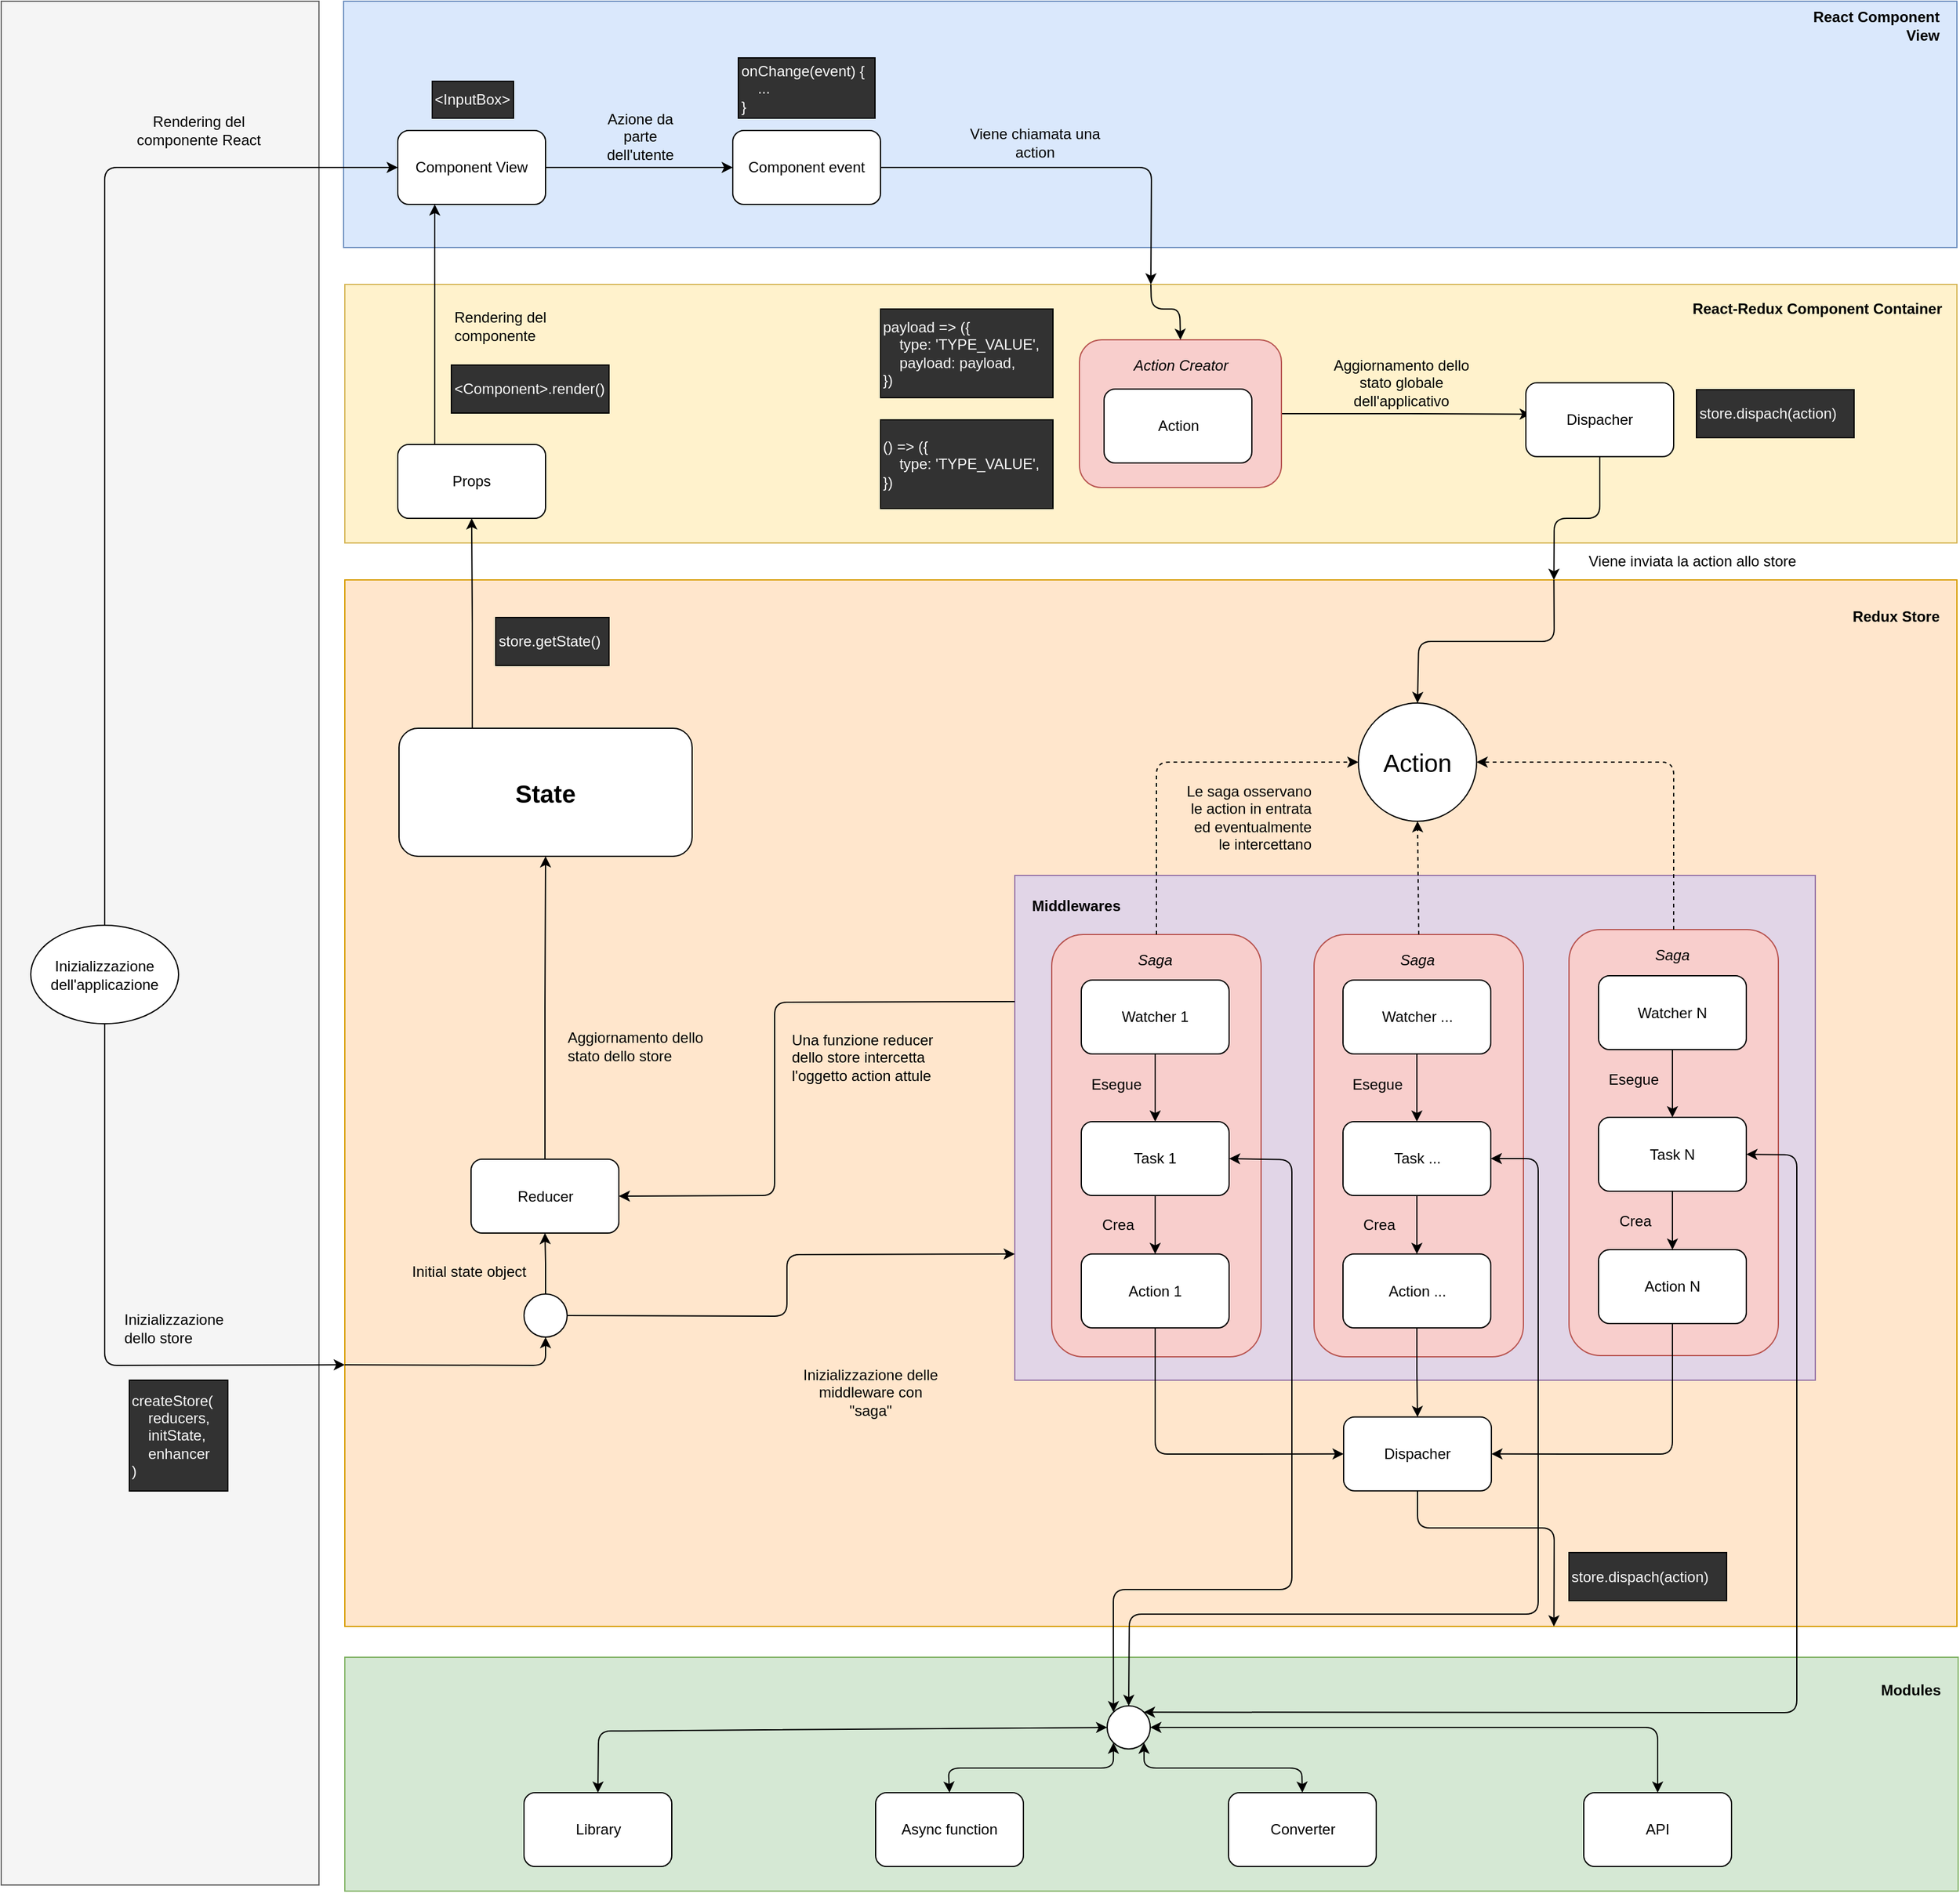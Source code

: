 <mxfile version="10.9.2"><diagram id="uriUVrd0mibFZnge7TzD" name="Page-1"><mxGraphModel dx="1683" dy="925" grid="1" gridSize="10" guides="1" tooltips="1" connect="1" arrows="1" fold="1" page="1" pageScale="1" pageWidth="1654" pageHeight="2336" math="0" shadow="0"><root><mxCell id="0"/><mxCell id="1" parent="0"/><mxCell id="_n1DeUMZnaFZuRZi_ek6-73" value="" style="rounded=0;whiteSpace=wrap;html=1;fillColor=#ffe6cc;strokeColor=#d79b00;glass=0;comic=0;shadow=0;" parent="1" vertex="1"><mxGeometry x="311" y="500" width="1309" height="850" as="geometry"/></mxCell><mxCell id="efYMD06EcbU7U___RcQK-24" value="" style="rounded=0;whiteSpace=wrap;html=1;fillColor=#e1d5e7;strokeColor=#9673a6;" parent="1" vertex="1"><mxGeometry x="855" y="740" width="650" height="410" as="geometry"/></mxCell><mxCell id="efYMD06EcbU7U___RcQK-9" value="" style="rounded=0;whiteSpace=wrap;html=1;fillColor=#fff2cc;strokeColor=#d6b656;" parent="1" vertex="1"><mxGeometry x="311" y="260" width="1309" height="210" as="geometry"/></mxCell><mxCell id="efYMD06EcbU7U___RcQK-7" style="edgeStyle=orthogonalEdgeStyle;rounded=0;orthogonalLoop=1;jettySize=auto;html=1;exitX=1;exitY=0.5;exitDx=0;exitDy=0;entryX=0.033;entryY=0.424;entryDx=0;entryDy=0;entryPerimeter=0;" parent="1" source="_n1DeUMZnaFZuRZi_ek6-49" target="_n1DeUMZnaFZuRZi_ek6-11" edge="1"><mxGeometry relative="1" as="geometry"/></mxCell><mxCell id="_n1DeUMZnaFZuRZi_ek6-49" value="" style="rounded=1;whiteSpace=wrap;html=1;align=left;fillColor=#f8cecc;strokeColor=#b85450;" parent="1" vertex="1"><mxGeometry x="907.5" y="305" width="164" height="120" as="geometry"/></mxCell><mxCell id="GUiGkY_drSPfvhqUomxk-43" value="" style="rounded=0;whiteSpace=wrap;html=1;fillColor=#d5e8d4;strokeColor=#82b366;" parent="1" vertex="1"><mxGeometry x="311" y="1375" width="1310" height="190" as="geometry"/></mxCell><mxCell id="GUiGkY_drSPfvhqUomxk-91" value="" style="rounded=0;whiteSpace=wrap;html=1;fillColor=#f5f5f5;align=left;strokeColor=#666666;fontColor=#333333;" parent="1" vertex="1"><mxGeometry x="32" y="30" width="258" height="1530" as="geometry"/></mxCell><mxCell id="GUiGkY_drSPfvhqUomxk-38" value="" style="rounded=0;whiteSpace=wrap;html=1;fillColor=#dae8fc;strokeColor=#6c8ebf;" parent="1" vertex="1"><mxGeometry x="310" y="30" width="1310" height="200" as="geometry"/></mxCell><mxCell id="GUiGkY_drSPfvhqUomxk-2" value="Component event" style="rounded=1;whiteSpace=wrap;html=1;" parent="1" vertex="1"><mxGeometry x="626" y="135" width="120" height="60" as="geometry"/></mxCell><mxCell id="GUiGkY_drSPfvhqUomxk-8" style="edgeStyle=orthogonalEdgeStyle;rounded=0;orthogonalLoop=1;jettySize=auto;html=1;exitX=1;exitY=0.5;exitDx=0;exitDy=0;entryX=0;entryY=0.5;entryDx=0;entryDy=0;" parent="1" source="GUiGkY_drSPfvhqUomxk-3" target="GUiGkY_drSPfvhqUomxk-2" edge="1"><mxGeometry relative="1" as="geometry"/></mxCell><mxCell id="GUiGkY_drSPfvhqUomxk-3" value="&lt;div&gt;Component View&lt;/div&gt;" style="rounded=1;whiteSpace=wrap;html=1;" parent="1" vertex="1"><mxGeometry x="354" y="135" width="120" height="60" as="geometry"/></mxCell><mxCell id="GUiGkY_drSPfvhqUomxk-33" value="Converter" style="rounded=1;whiteSpace=wrap;html=1;" parent="1" vertex="1"><mxGeometry x="1028.5" y="1485" width="120" height="60" as="geometry"/></mxCell><mxCell id="GUiGkY_drSPfvhqUomxk-45" value="React Component View" style="text;html=1;strokeColor=none;fillColor=none;align=right;verticalAlign=middle;whiteSpace=wrap;rounded=0;fontStyle=1" parent="1" vertex="1"><mxGeometry x="1472.5" y="40" width="135" height="20" as="geometry"/></mxCell><mxCell id="GUiGkY_drSPfvhqUomxk-46" value="Modules" style="text;html=1;strokeColor=none;fillColor=none;align=right;verticalAlign=middle;whiteSpace=wrap;rounded=0;fontStyle=1" parent="1" vertex="1"><mxGeometry x="1538.5" y="1392" width="70" height="20" as="geometry"/></mxCell><mxCell id="GUiGkY_drSPfvhqUomxk-66" value="Azione da parte dell'utente" style="text;html=1;strokeColor=none;fillColor=none;align=center;verticalAlign=middle;whiteSpace=wrap;rounded=0;" parent="1" vertex="1"><mxGeometry x="507.5" y="130" width="86" height="20" as="geometry"/></mxCell><mxCell id="GUiGkY_drSPfvhqUomxk-74" value="&lt;div&gt;Rendering del componente React&lt;br&gt;&lt;/div&gt;" style="text;html=1;strokeColor=none;fillColor=none;align=center;verticalAlign=middle;whiteSpace=wrap;rounded=0;" parent="1" vertex="1"><mxGeometry x="130" y="125" width="125" height="20" as="geometry"/></mxCell><mxCell id="GUiGkY_drSPfvhqUomxk-77" value="&lt;div align=&quot;center&quot;&gt;Inizializzazione dell'applicazione&lt;br&gt;&lt;/div&gt;" style="ellipse;whiteSpace=wrap;html=1;rounded=0;fillColor=#ffffff;align=center;" parent="1" vertex="1"><mxGeometry x="56" y="780.5" width="120" height="80" as="geometry"/></mxCell><mxCell id="GUiGkY_drSPfvhqUomxk-89" value="&lt;div&gt;Rendering del componente&lt;/div&gt;" style="text;html=1;strokeColor=none;fillColor=none;align=left;verticalAlign=middle;whiteSpace=wrap;rounded=0;" parent="1" vertex="1"><mxGeometry x="397.5" y="280" width="85" height="27" as="geometry"/></mxCell><mxCell id="GUiGkY_drSPfvhqUomxk-103" value="React-Redux Component Container" style="text;html=1;strokeColor=none;fillColor=none;align=right;verticalAlign=middle;whiteSpace=wrap;rounded=0;fontStyle=1" parent="1" vertex="1"><mxGeometry x="1380" y="270" width="230" height="20" as="geometry"/></mxCell><mxCell id="GUiGkY_drSPfvhqUomxk-115" value="" style="endArrow=classic;html=1;exitX=0.5;exitY=0;exitDx=0;exitDy=0;entryX=0;entryY=0.5;entryDx=0;entryDy=0;" parent="1" source="GUiGkY_drSPfvhqUomxk-77" target="GUiGkY_drSPfvhqUomxk-3" edge="1"><mxGeometry width="50" height="50" relative="1" as="geometry"><mxPoint x="208.5" y="491.5" as="sourcePoint"/><mxPoint x="258.5" y="441.5" as="targetPoint"/><Array as="points"><mxPoint x="116" y="165"/></Array></mxGeometry></mxCell><mxCell id="_n1DeUMZnaFZuRZi_ek6-1" value="&lt;div&gt;onChange(event) {&lt;/div&gt;&lt;div&gt;&amp;nbsp;&amp;nbsp;&amp;nbsp; ...&lt;/div&gt;&lt;div&gt;}&lt;/div&gt;" style="rounded=0;whiteSpace=wrap;html=1;fillColor=#323232;align=left;fontColor=#f9f9f9;" parent="1" vertex="1"><mxGeometry x="630.5" y="76" width="111" height="49" as="geometry"/></mxCell><mxCell id="_n1DeUMZnaFZuRZi_ek6-2" value="&amp;lt;InputBox&amp;gt;" style="rounded=0;whiteSpace=wrap;html=1;fillColor=#323232;align=left;fontColor=#f9f9f9;" parent="1" vertex="1"><mxGeometry x="382" y="95" width="66" height="30" as="geometry"/></mxCell><mxCell id="_n1DeUMZnaFZuRZi_ek6-7" value="&amp;lt;Component&amp;gt;.render()" style="rounded=0;whiteSpace=wrap;html=1;fillColor=#323232;align=left;fontColor=#f9f9f9;" parent="1" vertex="1"><mxGeometry x="397.5" y="325.5" width="128" height="39" as="geometry"/></mxCell><mxCell id="_n1DeUMZnaFZuRZi_ek6-11" value="Dispacher" style="rounded=1;whiteSpace=wrap;html=1;fontStyle=0" parent="1" vertex="1"><mxGeometry x="1270" y="339.922" width="120" height="60" as="geometry"/></mxCell><mxCell id="_n1DeUMZnaFZuRZi_ek6-20" value="Aggiornamento dello stato globale dell'applicativo" style="text;html=1;strokeColor=none;fillColor=none;align=center;verticalAlign=middle;whiteSpace=wrap;rounded=0;" parent="1" vertex="1"><mxGeometry x="1099" y="322.5" width="140" height="35" as="geometry"/></mxCell><mxCell id="_n1DeUMZnaFZuRZi_ek6-50" value="Action" style="rounded=1;whiteSpace=wrap;html=1;" parent="1" vertex="1"><mxGeometry x="927.5" y="345" width="120" height="60" as="geometry"/></mxCell><mxCell id="_n1DeUMZnaFZuRZi_ek6-74" value="Redux Store" style="text;html=1;strokeColor=none;fillColor=none;align=right;verticalAlign=middle;whiteSpace=wrap;rounded=0;fontStyle=1" parent="1" vertex="1"><mxGeometry x="1517.5" y="520" width="90" height="20" as="geometry"/></mxCell><mxCell id="efYMD06EcbU7U___RcQK-8" style="edgeStyle=orthogonalEdgeStyle;rounded=0;orthogonalLoop=1;jettySize=auto;html=1;exitX=0.25;exitY=0;exitDx=0;exitDy=0;entryX=0.25;entryY=1;entryDx=0;entryDy=0;" parent="1" source="_n1DeUMZnaFZuRZi_ek6-121" target="GUiGkY_drSPfvhqUomxk-3" edge="1"><mxGeometry relative="1" as="geometry"/></mxCell><mxCell id="_n1DeUMZnaFZuRZi_ek6-121" value="Props" style="rounded=1;whiteSpace=wrap;html=1;" parent="1" vertex="1"><mxGeometry x="354" y="390" width="120" height="60" as="geometry"/></mxCell><mxCell id="_n1DeUMZnaFZuRZi_ek6-127" value="Inizializzazione dello store" style="text;html=1;strokeColor=none;fillColor=none;align=left;verticalAlign=middle;whiteSpace=wrap;rounded=0;" parent="1" vertex="1"><mxGeometry x="130" y="1089.5" width="104" height="36" as="geometry"/></mxCell><mxCell id="_n1DeUMZnaFZuRZi_ek6-166" value="&lt;div&gt;createStore(&lt;/div&gt;&lt;div&gt;&amp;nbsp;&amp;nbsp;&amp;nbsp; reducers,&lt;/div&gt;&lt;div&gt;&amp;nbsp;&amp;nbsp;&amp;nbsp; initState,&lt;br&gt;&lt;div&gt;&lt;div&gt;&lt;span&gt;&amp;nbsp;&amp;nbsp;&amp;nbsp; enhancer&lt;/span&gt;&lt;/div&gt;&lt;/div&gt;&lt;/div&gt;&lt;div&gt;)&lt;/div&gt;" style="rounded=0;whiteSpace=wrap;html=1;fillColor=#323232;align=left;fontColor=#f9f9f9;" parent="1" vertex="1"><mxGeometry x="136" y="1150" width="80" height="90" as="geometry"/></mxCell><mxCell id="2xLfJkYGR4apHkAVt_mk-2" value="Library" style="rounded=1;whiteSpace=wrap;html=1;" parent="1" vertex="1"><mxGeometry x="456.5" y="1485" width="120" height="60" as="geometry"/></mxCell><mxCell id="2xLfJkYGR4apHkAVt_mk-3" value="Async function" style="rounded=1;whiteSpace=wrap;html=1;" parent="1" vertex="1"><mxGeometry x="742" y="1485" width="120" height="60" as="geometry"/></mxCell><mxCell id="2xLfJkYGR4apHkAVt_mk-4" value="API" style="rounded=1;whiteSpace=wrap;html=1;" parent="1" vertex="1"><mxGeometry x="1317" y="1485" width="120" height="60" as="geometry"/></mxCell><mxCell id="efYMD06EcbU7U___RcQK-4" value="" style="endArrow=classic;html=1;exitX=1;exitY=0.5;exitDx=0;exitDy=0;entryX=0.5;entryY=0;entryDx=0;entryDy=0;" parent="1" source="GUiGkY_drSPfvhqUomxk-2" target="efYMD06EcbU7U___RcQK-9" edge="1"><mxGeometry width="50" height="50" relative="1" as="geometry"><mxPoint x="800" y="150" as="sourcePoint"/><mxPoint x="870" y="250" as="targetPoint"/><Array as="points"><mxPoint x="966" y="165"/></Array></mxGeometry></mxCell><mxCell id="efYMD06EcbU7U___RcQK-5" value="Viene chiamata una action" style="text;html=1;strokeColor=none;fillColor=none;align=center;verticalAlign=middle;whiteSpace=wrap;rounded=0;" parent="1" vertex="1"><mxGeometry x="800" y="130" width="143" height="30" as="geometry"/></mxCell><mxCell id="efYMD06EcbU7U___RcQK-6" value="Action Creator" style="text;html=1;strokeColor=none;fillColor=none;align=center;verticalAlign=middle;whiteSpace=wrap;rounded=0;fontStyle=2" parent="1" vertex="1"><mxGeometry x="946.5" y="314.5" width="86" height="22" as="geometry"/></mxCell><mxCell id="efYMD06EcbU7U___RcQK-87" style="edgeStyle=orthogonalEdgeStyle;rounded=0;orthogonalLoop=1;jettySize=auto;html=1;exitX=0.5;exitY=0;exitDx=0;exitDy=0;entryX=0.5;entryY=1;entryDx=0;entryDy=0;" parent="1" source="efYMD06EcbU7U___RcQK-11" target="efYMD06EcbU7U___RcQK-12" edge="1"><mxGeometry relative="1" as="geometry"/></mxCell><mxCell id="efYMD06EcbU7U___RcQK-11" value="Reducer" style="rounded=1;whiteSpace=wrap;html=1;" parent="1" vertex="1"><mxGeometry x="413.5" y="970.5" width="120" height="60" as="geometry"/></mxCell><mxCell id="efYMD06EcbU7U___RcQK-16" style="edgeStyle=orthogonalEdgeStyle;rounded=0;orthogonalLoop=1;jettySize=auto;html=1;exitX=0.25;exitY=0;exitDx=0;exitDy=0;entryX=0.5;entryY=1;entryDx=0;entryDy=0;" parent="1" source="efYMD06EcbU7U___RcQK-12" target="_n1DeUMZnaFZuRZi_ek6-121" edge="1"><mxGeometry relative="1" as="geometry"/></mxCell><mxCell id="efYMD06EcbU7U___RcQK-12" value="State" style="rounded=1;whiteSpace=wrap;html=1;fontStyle=1;fontSize=20;" parent="1" vertex="1"><mxGeometry x="355" y="620.5" width="238" height="104" as="geometry"/></mxCell><mxCell id="efYMD06EcbU7U___RcQK-13" value="&lt;div&gt;Aggiornamento dello stato dello store&lt;br&gt;&lt;/div&gt;" style="text;html=1;strokeColor=none;fillColor=none;align=left;verticalAlign=middle;whiteSpace=wrap;rounded=0;" parent="1" vertex="1"><mxGeometry x="489.5" y="853.5" width="116" height="50" as="geometry"/></mxCell><mxCell id="efYMD06EcbU7U___RcQK-14" value="store.getState()" style="rounded=0;whiteSpace=wrap;html=1;fillColor=#323232;align=left;fontColor=#f9f9f9;" parent="1" vertex="1"><mxGeometry x="433.5" y="530.5" width="92" height="39" as="geometry"/></mxCell><mxCell id="efYMD06EcbU7U___RcQK-15" value="Initial state object" style="text;html=1;strokeColor=none;fillColor=none;align=center;verticalAlign=middle;whiteSpace=wrap;rounded=0;" parent="1" vertex="1"><mxGeometry x="354" y="1052" width="116" height="20" as="geometry"/></mxCell><mxCell id="efYMD06EcbU7U___RcQK-17" value="&lt;div&gt;payload =&amp;gt; ({&lt;/div&gt;&lt;div&gt;&amp;nbsp;&amp;nbsp;&amp;nbsp; type: 'TYPE_VALUE',&lt;/div&gt;&lt;div&gt;&amp;nbsp;&amp;nbsp;&amp;nbsp; payload: payload,&lt;br&gt;&lt;/div&gt;&lt;div&gt;})&lt;br&gt;&lt;/div&gt;" style="rounded=0;whiteSpace=wrap;html=1;fillColor=#323232;align=left;fontColor=#f9f9f9;" parent="1" vertex="1"><mxGeometry x="746" y="280" width="140" height="72" as="geometry"/></mxCell><mxCell id="efYMD06EcbU7U___RcQK-18" value="&lt;div&gt;() =&amp;gt; ({&lt;/div&gt;&lt;div&gt;&amp;nbsp;&amp;nbsp;&amp;nbsp; type: 'TYPE_VALUE',&lt;/div&gt;&lt;div&gt;})&lt;br&gt;&lt;/div&gt;" style="rounded=0;whiteSpace=wrap;html=1;fillColor=#323232;align=left;fontColor=#f9f9f9;" parent="1" vertex="1"><mxGeometry x="746" y="370" width="140" height="72" as="geometry"/></mxCell><mxCell id="efYMD06EcbU7U___RcQK-19" value="store.dispach(action)" style="rounded=0;whiteSpace=wrap;html=1;fillColor=#323232;align=left;fontColor=#f9f9f9;" parent="1" vertex="1"><mxGeometry x="1408.5" y="345.5" width="128" height="39" as="geometry"/></mxCell><mxCell id="efYMD06EcbU7U___RcQK-21" value="" style="endArrow=classic;html=1;exitX=0.5;exitY=0;exitDx=0;exitDy=0;entryX=0.5;entryY=0;entryDx=0;entryDy=0;" parent="1" source="efYMD06EcbU7U___RcQK-9" target="_n1DeUMZnaFZuRZi_ek6-49" edge="1"><mxGeometry width="50" height="50" relative="1" as="geometry"><mxPoint x="980" y="290" as="sourcePoint"/><mxPoint x="1030" y="240" as="targetPoint"/><Array as="points"><mxPoint x="966" y="280"/><mxPoint x="989" y="280"/></Array></mxGeometry></mxCell><mxCell id="efYMD06EcbU7U___RcQK-22" value="" style="endArrow=classic;html=1;exitX=0.5;exitY=1;exitDx=0;exitDy=0;entryX=0.75;entryY=0;entryDx=0;entryDy=0;" parent="1" source="_n1DeUMZnaFZuRZi_ek6-11" target="_n1DeUMZnaFZuRZi_ek6-73" edge="1"><mxGeometry width="50" height="50" relative="1" as="geometry"><mxPoint x="1410" y="450" as="sourcePoint"/><mxPoint x="1460" y="400" as="targetPoint"/><Array as="points"><mxPoint x="1330" y="450"/><mxPoint x="1293" y="450"/></Array></mxGeometry></mxCell><mxCell id="efYMD06EcbU7U___RcQK-23" value="Viene inviata la action allo store" style="text;html=1;strokeColor=none;fillColor=none;align=left;verticalAlign=middle;whiteSpace=wrap;rounded=0;" parent="1" vertex="1"><mxGeometry x="1319" y="470" width="194" height="30" as="geometry"/></mxCell><mxCell id="efYMD06EcbU7U___RcQK-33" value="Middlewares" style="text;html=1;strokeColor=none;fillColor=none;align=left;verticalAlign=middle;whiteSpace=wrap;rounded=0;fontStyle=1" parent="1" vertex="1"><mxGeometry x="867" y="755" width="78" height="20" as="geometry"/></mxCell><mxCell id="efYMD06EcbU7U___RcQK-35" value="" style="rounded=1;whiteSpace=wrap;html=1;align=left;fillColor=#f8cecc;strokeColor=#b85450;" parent="1" vertex="1"><mxGeometry x="885" y="788" width="170" height="343" as="geometry"/></mxCell><mxCell id="efYMD06EcbU7U___RcQK-38" value="Saga" style="text;html=1;strokeColor=none;fillColor=none;align=center;verticalAlign=middle;whiteSpace=wrap;rounded=0;fontStyle=2" parent="1" vertex="1"><mxGeometry x="926" y="797.5" width="86" height="22" as="geometry"/></mxCell><mxCell id="efYMD06EcbU7U___RcQK-110" style="edgeStyle=orthogonalEdgeStyle;rounded=0;orthogonalLoop=1;jettySize=auto;html=1;exitX=0.5;exitY=1;exitDx=0;exitDy=0;entryX=0.5;entryY=0;entryDx=0;entryDy=0;startArrow=none;startFill=0;endArrow=classic;endFill=1;" parent="1" source="efYMD06EcbU7U___RcQK-40" target="efYMD06EcbU7U___RcQK-102" edge="1"><mxGeometry relative="1" as="geometry"/></mxCell><mxCell id="efYMD06EcbU7U___RcQK-40" value="Watcher 1" style="rounded=1;whiteSpace=wrap;html=1;" parent="1" vertex="1"><mxGeometry x="909" y="825" width="120" height="60" as="geometry"/></mxCell><mxCell id="efYMD06EcbU7U___RcQK-85" value="Esegue" style="text;html=1;strokeColor=none;fillColor=none;align=right;verticalAlign=middle;whiteSpace=wrap;rounded=0;" parent="1" vertex="1"><mxGeometry x="910.786" y="894.5" width="49" height="30" as="geometry"/></mxCell><mxCell id="efYMD06EcbU7U___RcQK-88" value="Una funzione reducer dello store intercetta l'oggetto action attule" style="text;html=1;strokeColor=none;fillColor=none;align=left;verticalAlign=middle;whiteSpace=wrap;rounded=0;" parent="1" vertex="1"><mxGeometry x="672" y="869" width="128" height="37" as="geometry"/></mxCell><mxCell id="efYMD06EcbU7U___RcQK-92" style="edgeStyle=orthogonalEdgeStyle;rounded=0;orthogonalLoop=1;jettySize=auto;html=1;exitX=0.5;exitY=0;exitDx=0;exitDy=0;entryX=0.5;entryY=1;entryDx=0;entryDy=0;" parent="1" source="efYMD06EcbU7U___RcQK-90" target="efYMD06EcbU7U___RcQK-11" edge="1"><mxGeometry relative="1" as="geometry"/></mxCell><mxCell id="efYMD06EcbU7U___RcQK-90" value="" style="ellipse;whiteSpace=wrap;html=1;aspect=fixed;fontSize=20;align=right;" parent="1" vertex="1"><mxGeometry x="456.5" y="1080" width="35" height="35" as="geometry"/></mxCell><mxCell id="efYMD06EcbU7U___RcQK-96" value="Inizializzazione delle middleware con &quot;saga&quot;" style="text;html=1;strokeColor=none;fillColor=none;align=center;verticalAlign=middle;whiteSpace=wrap;rounded=0;" parent="1" vertex="1"><mxGeometry x="680" y="1138.5" width="116" height="43" as="geometry"/></mxCell><mxCell id="efYMD06EcbU7U___RcQK-123" style="edgeStyle=orthogonalEdgeStyle;rounded=0;orthogonalLoop=1;jettySize=auto;html=1;exitX=0.5;exitY=1;exitDx=0;exitDy=0;entryX=0.5;entryY=0;entryDx=0;entryDy=0;startArrow=none;startFill=0;endArrow=classic;endFill=1;" parent="1" source="efYMD06EcbU7U___RcQK-102" target="efYMD06EcbU7U___RcQK-122" edge="1"><mxGeometry relative="1" as="geometry"/></mxCell><mxCell id="efYMD06EcbU7U___RcQK-102" value="Task 1" style="rounded=1;whiteSpace=wrap;html=1;" parent="1" vertex="1"><mxGeometry x="909" y="940" width="120" height="60" as="geometry"/></mxCell><mxCell id="efYMD06EcbU7U___RcQK-122" value="Action 1" style="rounded=1;whiteSpace=wrap;html=1;" parent="1" vertex="1"><mxGeometry x="909" y="1047.5" width="120" height="60" as="geometry"/></mxCell><mxCell id="efYMD06EcbU7U___RcQK-128" value="Crea" style="text;html=1;strokeColor=none;fillColor=none;align=right;verticalAlign=middle;whiteSpace=wrap;rounded=0;" parent="1" vertex="1"><mxGeometry x="904.786" y="1009" width="49" height="30" as="geometry"/></mxCell><mxCell id="efYMD06EcbU7U___RcQK-150" value="" style="ellipse;whiteSpace=wrap;html=1;aspect=fixed;align=right;" parent="1" vertex="1"><mxGeometry x="930" y="1414.5" width="35" height="35" as="geometry"/></mxCell><mxCell id="efYMD06EcbU7U___RcQK-154" value="" style="endArrow=classic;startArrow=classic;html=1;exitX=0.5;exitY=0;exitDx=0;exitDy=0;entryX=0;entryY=0.5;entryDx=0;entryDy=0;" parent="1" source="2xLfJkYGR4apHkAVt_mk-2" target="efYMD06EcbU7U___RcQK-150" edge="1"><mxGeometry width="50" height="50" relative="1" as="geometry"><mxPoint x="511" y="1465" as="sourcePoint"/><mxPoint x="561" y="1415" as="targetPoint"/><Array as="points"><mxPoint x="517" y="1435"/></Array></mxGeometry></mxCell><mxCell id="efYMD06EcbU7U___RcQK-155" value="" style="endArrow=classic;startArrow=classic;html=1;exitX=0.5;exitY=0;exitDx=0;exitDy=0;entryX=0;entryY=1;entryDx=0;entryDy=0;" parent="1" source="2xLfJkYGR4apHkAVt_mk-3" target="efYMD06EcbU7U___RcQK-150" edge="1"><mxGeometry width="50" height="50" relative="1" as="geometry"><mxPoint x="771" y="1475" as="sourcePoint"/><mxPoint x="821" y="1425" as="targetPoint"/><Array as="points"><mxPoint x="801" y="1465"/><mxPoint x="935" y="1465"/></Array></mxGeometry></mxCell><mxCell id="efYMD06EcbU7U___RcQK-156" value="" style="endArrow=classic;startArrow=classic;html=1;exitX=0.5;exitY=0;exitDx=0;exitDy=0;entryX=1;entryY=1;entryDx=0;entryDy=0;" parent="1" source="GUiGkY_drSPfvhqUomxk-33" target="efYMD06EcbU7U___RcQK-150" edge="1"><mxGeometry width="50" height="50" relative="1" as="geometry"><mxPoint x="1061" y="1485" as="sourcePoint"/><mxPoint x="1111" y="1435" as="targetPoint"/><Array as="points"><mxPoint x="1088" y="1465"/><mxPoint x="960" y="1465"/></Array></mxGeometry></mxCell><mxCell id="efYMD06EcbU7U___RcQK-157" value="" style="endArrow=classic;startArrow=classic;html=1;exitX=0.5;exitY=0;exitDx=0;exitDy=0;entryX=1;entryY=0.5;entryDx=0;entryDy=0;" parent="1" source="2xLfJkYGR4apHkAVt_mk-4" target="efYMD06EcbU7U___RcQK-150" edge="1"><mxGeometry width="50" height="50" relative="1" as="geometry"><mxPoint x="1371" y="1465" as="sourcePoint"/><mxPoint x="1421" y="1415" as="targetPoint"/><Array as="points"><mxPoint x="1377" y="1432"/></Array></mxGeometry></mxCell><mxCell id="3OHKj5QDc_YKVEsFxavA-1" value="Action" style="ellipse;whiteSpace=wrap;html=1;aspect=fixed;fontSize=20;align=center;" parent="1" vertex="1"><mxGeometry x="1134" y="600" width="96" height="96" as="geometry"/></mxCell><mxCell id="3OHKj5QDc_YKVEsFxavA-2" value="" style="endArrow=classic;html=1;exitX=0.75;exitY=0;exitDx=0;exitDy=0;entryX=0.5;entryY=0;entryDx=0;entryDy=0;" parent="1" source="_n1DeUMZnaFZuRZi_ek6-73" target="3OHKj5QDc_YKVEsFxavA-1" edge="1"><mxGeometry width="50" height="50" relative="1" as="geometry"><mxPoint x="1270" y="560" as="sourcePoint"/><mxPoint x="1320" y="510" as="targetPoint"/><Array as="points"><mxPoint x="1293" y="550"/><mxPoint x="1183" y="550"/></Array></mxGeometry></mxCell><mxCell id="3OHKj5QDc_YKVEsFxavA-11" value="" style="rounded=1;whiteSpace=wrap;html=1;align=left;fillColor=#f8cecc;strokeColor=#b85450;" parent="1" vertex="1"><mxGeometry x="1098" y="788" width="170" height="343" as="geometry"/></mxCell><mxCell id="3OHKj5QDc_YKVEsFxavA-12" value="Saga" style="text;html=1;strokeColor=none;fillColor=none;align=center;verticalAlign=middle;whiteSpace=wrap;rounded=0;fontStyle=2" parent="1" vertex="1"><mxGeometry x="1138.5" y="797.5" width="86" height="22" as="geometry"/></mxCell><mxCell id="3OHKj5QDc_YKVEsFxavA-13" style="edgeStyle=orthogonalEdgeStyle;rounded=0;orthogonalLoop=1;jettySize=auto;html=1;exitX=0.5;exitY=1;exitDx=0;exitDy=0;entryX=0.5;entryY=0;entryDx=0;entryDy=0;startArrow=none;startFill=0;endArrow=classic;endFill=1;" parent="1" source="3OHKj5QDc_YKVEsFxavA-14" target="3OHKj5QDc_YKVEsFxavA-17" edge="1"><mxGeometry relative="1" as="geometry"/></mxCell><mxCell id="3OHKj5QDc_YKVEsFxavA-14" value="Watcher ..." style="rounded=1;whiteSpace=wrap;html=1;" parent="1" vertex="1"><mxGeometry x="1121.5" y="825" width="120" height="60" as="geometry"/></mxCell><mxCell id="3OHKj5QDc_YKVEsFxavA-15" value="Esegue" style="text;html=1;strokeColor=none;fillColor=none;align=right;verticalAlign=middle;whiteSpace=wrap;rounded=0;" parent="1" vertex="1"><mxGeometry x="1123.286" y="894.5" width="49" height="30" as="geometry"/></mxCell><mxCell id="3OHKj5QDc_YKVEsFxavA-16" style="edgeStyle=orthogonalEdgeStyle;rounded=0;orthogonalLoop=1;jettySize=auto;html=1;exitX=0.5;exitY=1;exitDx=0;exitDy=0;entryX=0.5;entryY=0;entryDx=0;entryDy=0;startArrow=none;startFill=0;endArrow=classic;endFill=1;" parent="1" source="3OHKj5QDc_YKVEsFxavA-17" target="3OHKj5QDc_YKVEsFxavA-19" edge="1"><mxGeometry relative="1" as="geometry"/></mxCell><mxCell id="3OHKj5QDc_YKVEsFxavA-17" value="Task ..." style="rounded=1;whiteSpace=wrap;html=1;" parent="1" vertex="1"><mxGeometry x="1121.5" y="940" width="120" height="60" as="geometry"/></mxCell><mxCell id="3OHKj5QDc_YKVEsFxavA-18" style="edgeStyle=orthogonalEdgeStyle;rounded=0;orthogonalLoop=1;jettySize=auto;html=1;exitX=0.5;exitY=1;exitDx=0;exitDy=0;entryX=0.5;entryY=0;entryDx=0;entryDy=0;" parent="1" source="3OHKj5QDc_YKVEsFxavA-19" target="3OHKj5QDc_YKVEsFxavA-21" edge="1"><mxGeometry relative="1" as="geometry"/></mxCell><mxCell id="3OHKj5QDc_YKVEsFxavA-19" value="Action ..." style="rounded=1;whiteSpace=wrap;html=1;" parent="1" vertex="1"><mxGeometry x="1121.5" y="1047.5" width="120" height="60" as="geometry"/></mxCell><mxCell id="3OHKj5QDc_YKVEsFxavA-20" value="Crea" style="text;html=1;strokeColor=none;fillColor=none;align=right;verticalAlign=middle;whiteSpace=wrap;rounded=0;" parent="1" vertex="1"><mxGeometry x="1117.286" y="1009" width="49" height="30" as="geometry"/></mxCell><mxCell id="3OHKj5QDc_YKVEsFxavA-21" value="Dispacher" style="rounded=1;whiteSpace=wrap;html=1;fontStyle=0" parent="1" vertex="1"><mxGeometry x="1122" y="1179.922" width="120" height="60" as="geometry"/></mxCell><mxCell id="3OHKj5QDc_YKVEsFxavA-22" value="" style="rounded=1;whiteSpace=wrap;html=1;align=left;fillColor=#f8cecc;strokeColor=#b85450;" parent="1" vertex="1"><mxGeometry x="1305" y="784" width="170" height="346" as="geometry"/></mxCell><mxCell id="3OHKj5QDc_YKVEsFxavA-23" value="Saga" style="text;html=1;strokeColor=none;fillColor=none;align=center;verticalAlign=middle;whiteSpace=wrap;rounded=0;fontStyle=2" parent="1" vertex="1"><mxGeometry x="1346" y="794" width="86" height="22" as="geometry"/></mxCell><mxCell id="3OHKj5QDc_YKVEsFxavA-24" style="edgeStyle=orthogonalEdgeStyle;rounded=0;orthogonalLoop=1;jettySize=auto;html=1;exitX=0.5;exitY=1;exitDx=0;exitDy=0;entryX=0.5;entryY=0;entryDx=0;entryDy=0;startArrow=none;startFill=0;endArrow=classic;endFill=1;" parent="1" source="3OHKj5QDc_YKVEsFxavA-25" target="3OHKj5QDc_YKVEsFxavA-28" edge="1"><mxGeometry relative="1" as="geometry"/></mxCell><mxCell id="3OHKj5QDc_YKVEsFxavA-25" value="Watcher N" style="rounded=1;whiteSpace=wrap;html=1;" parent="1" vertex="1"><mxGeometry x="1329" y="821.5" width="120" height="60" as="geometry"/></mxCell><mxCell id="3OHKj5QDc_YKVEsFxavA-26" value="Esegue" style="text;html=1;strokeColor=none;fillColor=none;align=right;verticalAlign=middle;whiteSpace=wrap;rounded=0;" parent="1" vertex="1"><mxGeometry x="1330.786" y="891" width="49" height="30" as="geometry"/></mxCell><mxCell id="3OHKj5QDc_YKVEsFxavA-27" style="edgeStyle=orthogonalEdgeStyle;rounded=0;orthogonalLoop=1;jettySize=auto;html=1;exitX=0.5;exitY=1;exitDx=0;exitDy=0;entryX=0.5;entryY=0;entryDx=0;entryDy=0;startArrow=none;startFill=0;endArrow=classic;endFill=1;" parent="1" source="3OHKj5QDc_YKVEsFxavA-28" target="3OHKj5QDc_YKVEsFxavA-30" edge="1"><mxGeometry relative="1" as="geometry"/></mxCell><mxCell id="3OHKj5QDc_YKVEsFxavA-28" value="Task N" style="rounded=1;whiteSpace=wrap;html=1;" parent="1" vertex="1"><mxGeometry x="1329" y="936.5" width="120" height="60" as="geometry"/></mxCell><mxCell id="3OHKj5QDc_YKVEsFxavA-30" value="Action N" style="rounded=1;whiteSpace=wrap;html=1;" parent="1" vertex="1"><mxGeometry x="1329" y="1044" width="120" height="60" as="geometry"/></mxCell><mxCell id="3OHKj5QDc_YKVEsFxavA-31" value="Crea" style="text;html=1;strokeColor=none;fillColor=none;align=right;verticalAlign=middle;whiteSpace=wrap;rounded=0;" parent="1" vertex="1"><mxGeometry x="1324.786" y="1005.5" width="49" height="30" as="geometry"/></mxCell><mxCell id="3OHKj5QDc_YKVEsFxavA-33" value="" style="endArrow=classic;html=1;entryX=0;entryY=0.5;entryDx=0;entryDy=0;exitX=0.5;exitY=0;exitDx=0;exitDy=0;dashed=1;" parent="1" source="efYMD06EcbU7U___RcQK-35" target="3OHKj5QDc_YKVEsFxavA-1" edge="1"><mxGeometry width="50" height="50" relative="1" as="geometry"><mxPoint x="970" y="730" as="sourcePoint"/><mxPoint x="1020" y="680" as="targetPoint"/><Array as="points"><mxPoint x="970" y="648"/></Array></mxGeometry></mxCell><mxCell id="3OHKj5QDc_YKVEsFxavA-34" value="" style="endArrow=classic;html=1;entryX=0.5;entryY=1;entryDx=0;entryDy=0;exitX=0.5;exitY=0;exitDx=0;exitDy=0;dashed=1;" parent="1" source="3OHKj5QDc_YKVEsFxavA-11" target="3OHKj5QDc_YKVEsFxavA-1" edge="1"><mxGeometry width="50" height="50" relative="1" as="geometry"><mxPoint x="1160" y="770" as="sourcePoint"/><mxPoint x="1210" y="720" as="targetPoint"/></mxGeometry></mxCell><mxCell id="3OHKj5QDc_YKVEsFxavA-35" value="" style="endArrow=classic;html=1;exitX=0.5;exitY=0;exitDx=0;exitDy=0;entryX=1;entryY=0.5;entryDx=0;entryDy=0;dashed=1;" parent="1" source="3OHKj5QDc_YKVEsFxavA-22" target="3OHKj5QDc_YKVEsFxavA-1" edge="1"><mxGeometry width="50" height="50" relative="1" as="geometry"><mxPoint x="1370" y="760" as="sourcePoint"/><mxPoint x="1420" y="710" as="targetPoint"/><Array as="points"><mxPoint x="1390" y="648"/></Array></mxGeometry></mxCell><mxCell id="3OHKj5QDc_YKVEsFxavA-37" value="" style="endArrow=classic;html=1;exitX=0.5;exitY=1;exitDx=0;exitDy=0;entryX=0;entryY=0.75;entryDx=0;entryDy=0;" parent="1" source="GUiGkY_drSPfvhqUomxk-77" target="_n1DeUMZnaFZuRZi_ek6-73" edge="1"><mxGeometry width="50" height="50" relative="1" as="geometry"><mxPoint x="130" y="950" as="sourcePoint"/><mxPoint x="180" y="900" as="targetPoint"/><Array as="points"><mxPoint x="116" y="1138"/></Array></mxGeometry></mxCell><mxCell id="3OHKj5QDc_YKVEsFxavA-41" value="" style="endArrow=classic;html=1;exitX=1;exitY=0.5;exitDx=0;exitDy=0;entryX=0;entryY=0.75;entryDx=0;entryDy=0;" parent="1" source="efYMD06EcbU7U___RcQK-90" target="efYMD06EcbU7U___RcQK-24" edge="1"><mxGeometry width="50" height="50" relative="1" as="geometry"><mxPoint x="620" y="1140" as="sourcePoint"/><mxPoint x="670" y="1090" as="targetPoint"/><Array as="points"><mxPoint x="670" y="1098"/><mxPoint x="670" y="1048"/></Array></mxGeometry></mxCell><mxCell id="3OHKj5QDc_YKVEsFxavA-42" value="" style="endArrow=classic;startArrow=classic;html=1;entryX=1;entryY=0.5;entryDx=0;entryDy=0;exitX=0;exitY=0;exitDx=0;exitDy=0;" parent="1" source="efYMD06EcbU7U___RcQK-150" target="efYMD06EcbU7U___RcQK-102" edge="1"><mxGeometry width="50" height="50" relative="1" as="geometry"><mxPoint x="910" y="1320" as="sourcePoint"/><mxPoint x="960" y="1270" as="targetPoint"/><Array as="points"><mxPoint x="935" y="1320"/><mxPoint x="1080" y="1320"/><mxPoint x="1080" y="971"/></Array></mxGeometry></mxCell><mxCell id="3OHKj5QDc_YKVEsFxavA-43" value="" style="endArrow=classic;startArrow=classic;html=1;exitX=0.5;exitY=0;exitDx=0;exitDy=0;entryX=1;entryY=0.5;entryDx=0;entryDy=0;" parent="1" source="efYMD06EcbU7U___RcQK-150" target="3OHKj5QDc_YKVEsFxavA-17" edge="1"><mxGeometry width="50" height="50" relative="1" as="geometry"><mxPoint x="1160" y="1310" as="sourcePoint"/><mxPoint x="1210" y="1260" as="targetPoint"/><Array as="points"><mxPoint x="948" y="1340"/><mxPoint x="1280" y="1340"/><mxPoint x="1280" y="970"/></Array></mxGeometry></mxCell><mxCell id="3OHKj5QDc_YKVEsFxavA-44" value="" style="endArrow=classic;startArrow=classic;html=1;entryX=1;entryY=0.5;entryDx=0;entryDy=0;exitX=1;exitY=0;exitDx=0;exitDy=0;" parent="1" source="efYMD06EcbU7U___RcQK-150" target="3OHKj5QDc_YKVEsFxavA-28" edge="1"><mxGeometry width="50" height="50" relative="1" as="geometry"><mxPoint x="1370" y="1310" as="sourcePoint"/><mxPoint x="1420" y="1260" as="targetPoint"/><Array as="points"><mxPoint x="1490" y="1420"/><mxPoint x="1490" y="967"/></Array></mxGeometry></mxCell><mxCell id="3OHKj5QDc_YKVEsFxavA-45" value="Le saga osservano le action in entrata ed eventualmente le intercettano" style="text;html=1;strokeColor=none;fillColor=none;align=right;verticalAlign=middle;whiteSpace=wrap;rounded=0;" parent="1" vertex="1"><mxGeometry x="989.5" y="660.5" width="108" height="64" as="geometry"/></mxCell><mxCell id="DIUyqWmzQOixojGuRgkX-1" value="" style="endArrow=classic;html=1;entryX=0;entryY=0.5;entryDx=0;entryDy=0;exitX=0.5;exitY=1;exitDx=0;exitDy=0;" edge="1" parent="1" source="efYMD06EcbU7U___RcQK-122" target="3OHKj5QDc_YKVEsFxavA-21"><mxGeometry width="50" height="50" relative="1" as="geometry"><mxPoint x="920" y="1220" as="sourcePoint"/><mxPoint x="970" y="1170" as="targetPoint"/><Array as="points"><mxPoint x="969" y="1210"/></Array></mxGeometry></mxCell><mxCell id="DIUyqWmzQOixojGuRgkX-2" value="" style="endArrow=classic;html=1;exitX=0.5;exitY=1;exitDx=0;exitDy=0;entryX=1;entryY=0.5;entryDx=0;entryDy=0;" edge="1" parent="1" source="3OHKj5QDc_YKVEsFxavA-30" target="3OHKj5QDc_YKVEsFxavA-21"><mxGeometry width="50" height="50" relative="1" as="geometry"><mxPoint x="1370" y="1200" as="sourcePoint"/><mxPoint x="1420" y="1150" as="targetPoint"/><Array as="points"><mxPoint x="1389" y="1210"/></Array></mxGeometry></mxCell><mxCell id="DIUyqWmzQOixojGuRgkX-3" value="" style="endArrow=classic;html=1;exitX=0.5;exitY=1;exitDx=0;exitDy=0;entryX=0.75;entryY=1;entryDx=0;entryDy=0;" edge="1" parent="1" source="3OHKj5QDc_YKVEsFxavA-21" target="_n1DeUMZnaFZuRZi_ek6-73"><mxGeometry width="50" height="50" relative="1" as="geometry"><mxPoint x="1160" y="1300" as="sourcePoint"/><mxPoint x="1290" y="1300" as="targetPoint"/><Array as="points"><mxPoint x="1182" y="1270"/><mxPoint x="1293" y="1270"/></Array></mxGeometry></mxCell><mxCell id="DIUyqWmzQOixojGuRgkX-6" value="" style="endArrow=classic;html=1;exitX=0;exitY=0.25;exitDx=0;exitDy=0;entryX=1;entryY=0.5;entryDx=0;entryDy=0;" edge="1" parent="1" source="efYMD06EcbU7U___RcQK-24" target="efYMD06EcbU7U___RcQK-11"><mxGeometry width="50" height="50" relative="1" as="geometry"><mxPoint x="730" y="920" as="sourcePoint"/><mxPoint x="780" y="870" as="targetPoint"/><Array as="points"><mxPoint x="660" y="843"/><mxPoint x="660" y="1000"/></Array></mxGeometry></mxCell><mxCell id="DIUyqWmzQOixojGuRgkX-7" value="store.dispach(action)" style="rounded=0;whiteSpace=wrap;html=1;fillColor=#323232;align=left;fontColor=#f9f9f9;" vertex="1" parent="1"><mxGeometry x="1305" y="1290" width="128" height="39" as="geometry"/></mxCell><mxCell id="DIUyqWmzQOixojGuRgkX-8" value="" style="endArrow=classic;html=1;exitX=0;exitY=0.75;exitDx=0;exitDy=0;entryX=0.5;entryY=1;entryDx=0;entryDy=0;" edge="1" parent="1" source="_n1DeUMZnaFZuRZi_ek6-73" target="efYMD06EcbU7U___RcQK-90"><mxGeometry width="50" height="50" relative="1" as="geometry"><mxPoint x="380" y="1170" as="sourcePoint"/><mxPoint x="430" y="1120" as="targetPoint"/><Array as="points"><mxPoint x="474" y="1138"/></Array></mxGeometry></mxCell></root></mxGraphModel></diagram></mxfile>